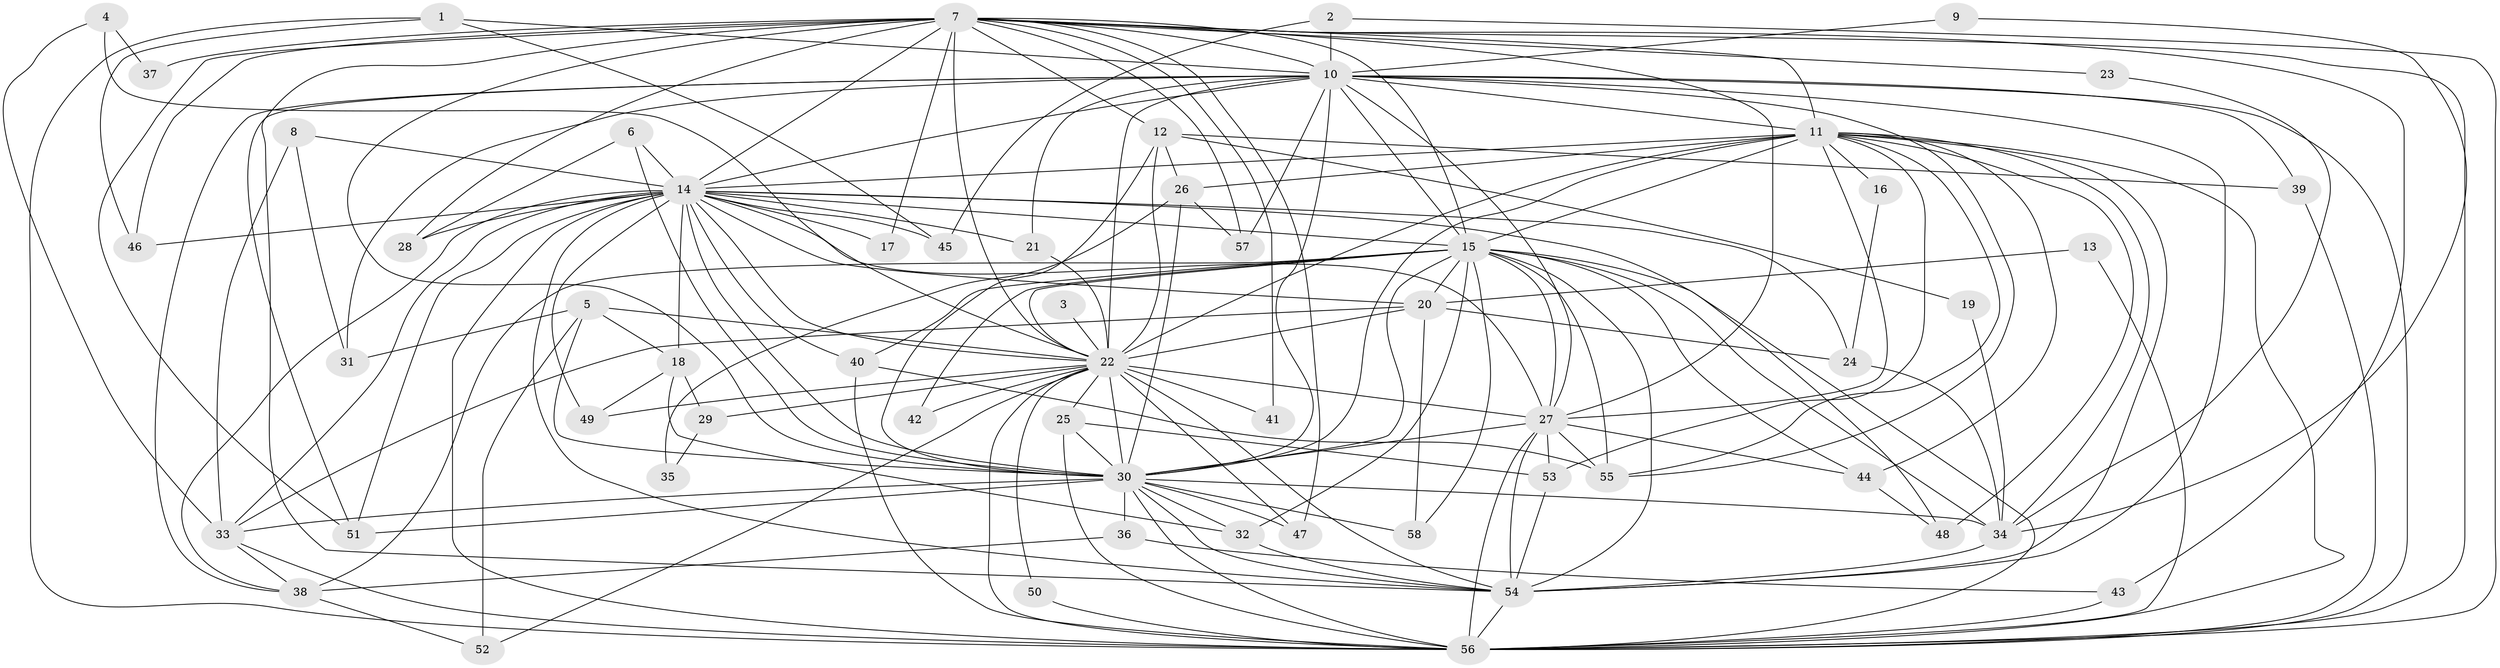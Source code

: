 // original degree distribution, {23: 0.008620689655172414, 13: 0.008620689655172414, 19: 0.017241379310344827, 31: 0.008620689655172414, 17: 0.008620689655172414, 21: 0.017241379310344827, 29: 0.017241379310344827, 4: 0.08620689655172414, 8: 0.017241379310344827, 3: 0.19827586206896552, 2: 0.5517241379310345, 5: 0.02586206896551724, 6: 0.034482758620689655}
// Generated by graph-tools (version 1.1) at 2025/01/03/09/25 03:01:16]
// undirected, 58 vertices, 175 edges
graph export_dot {
graph [start="1"]
  node [color=gray90,style=filled];
  1;
  2;
  3;
  4;
  5;
  6;
  7;
  8;
  9;
  10;
  11;
  12;
  13;
  14;
  15;
  16;
  17;
  18;
  19;
  20;
  21;
  22;
  23;
  24;
  25;
  26;
  27;
  28;
  29;
  30;
  31;
  32;
  33;
  34;
  35;
  36;
  37;
  38;
  39;
  40;
  41;
  42;
  43;
  44;
  45;
  46;
  47;
  48;
  49;
  50;
  51;
  52;
  53;
  54;
  55;
  56;
  57;
  58;
  1 -- 10 [weight=1.0];
  1 -- 45 [weight=1.0];
  1 -- 46 [weight=1.0];
  1 -- 56 [weight=1.0];
  2 -- 10 [weight=1.0];
  2 -- 45 [weight=1.0];
  2 -- 56 [weight=1.0];
  3 -- 22 [weight=1.0];
  4 -- 22 [weight=1.0];
  4 -- 33 [weight=1.0];
  4 -- 37 [weight=1.0];
  5 -- 18 [weight=1.0];
  5 -- 22 [weight=1.0];
  5 -- 30 [weight=1.0];
  5 -- 31 [weight=1.0];
  5 -- 52 [weight=1.0];
  6 -- 14 [weight=1.0];
  6 -- 28 [weight=1.0];
  6 -- 30 [weight=1.0];
  7 -- 10 [weight=1.0];
  7 -- 11 [weight=1.0];
  7 -- 12 [weight=1.0];
  7 -- 14 [weight=1.0];
  7 -- 15 [weight=1.0];
  7 -- 17 [weight=1.0];
  7 -- 22 [weight=1.0];
  7 -- 23 [weight=1.0];
  7 -- 27 [weight=1.0];
  7 -- 28 [weight=1.0];
  7 -- 30 [weight=2.0];
  7 -- 37 [weight=2.0];
  7 -- 41 [weight=1.0];
  7 -- 43 [weight=1.0];
  7 -- 46 [weight=1.0];
  7 -- 47 [weight=1.0];
  7 -- 51 [weight=1.0];
  7 -- 54 [weight=2.0];
  7 -- 56 [weight=1.0];
  7 -- 57 [weight=1.0];
  8 -- 14 [weight=1.0];
  8 -- 31 [weight=1.0];
  8 -- 33 [weight=1.0];
  9 -- 10 [weight=1.0];
  9 -- 34 [weight=1.0];
  10 -- 11 [weight=1.0];
  10 -- 14 [weight=1.0];
  10 -- 15 [weight=1.0];
  10 -- 21 [weight=1.0];
  10 -- 22 [weight=3.0];
  10 -- 27 [weight=1.0];
  10 -- 30 [weight=1.0];
  10 -- 31 [weight=1.0];
  10 -- 38 [weight=1.0];
  10 -- 39 [weight=1.0];
  10 -- 51 [weight=1.0];
  10 -- 54 [weight=1.0];
  10 -- 55 [weight=1.0];
  10 -- 56 [weight=1.0];
  10 -- 57 [weight=1.0];
  11 -- 14 [weight=2.0];
  11 -- 15 [weight=1.0];
  11 -- 16 [weight=1.0];
  11 -- 22 [weight=2.0];
  11 -- 26 [weight=2.0];
  11 -- 27 [weight=1.0];
  11 -- 30 [weight=1.0];
  11 -- 34 [weight=1.0];
  11 -- 44 [weight=1.0];
  11 -- 48 [weight=1.0];
  11 -- 53 [weight=1.0];
  11 -- 54 [weight=1.0];
  11 -- 55 [weight=1.0];
  11 -- 56 [weight=1.0];
  12 -- 19 [weight=1.0];
  12 -- 22 [weight=1.0];
  12 -- 26 [weight=1.0];
  12 -- 30 [weight=1.0];
  12 -- 39 [weight=1.0];
  13 -- 20 [weight=1.0];
  13 -- 56 [weight=1.0];
  14 -- 15 [weight=1.0];
  14 -- 17 [weight=1.0];
  14 -- 18 [weight=1.0];
  14 -- 20 [weight=1.0];
  14 -- 21 [weight=1.0];
  14 -- 22 [weight=1.0];
  14 -- 24 [weight=1.0];
  14 -- 27 [weight=2.0];
  14 -- 28 [weight=1.0];
  14 -- 30 [weight=1.0];
  14 -- 33 [weight=1.0];
  14 -- 38 [weight=1.0];
  14 -- 40 [weight=1.0];
  14 -- 45 [weight=1.0];
  14 -- 46 [weight=1.0];
  14 -- 48 [weight=1.0];
  14 -- 49 [weight=1.0];
  14 -- 51 [weight=1.0];
  14 -- 54 [weight=3.0];
  14 -- 56 [weight=1.0];
  15 -- 20 [weight=1.0];
  15 -- 22 [weight=1.0];
  15 -- 27 [weight=1.0];
  15 -- 30 [weight=2.0];
  15 -- 32 [weight=1.0];
  15 -- 34 [weight=1.0];
  15 -- 38 [weight=1.0];
  15 -- 40 [weight=1.0];
  15 -- 42 [weight=1.0];
  15 -- 44 [weight=1.0];
  15 -- 54 [weight=3.0];
  15 -- 55 [weight=1.0];
  15 -- 56 [weight=1.0];
  15 -- 58 [weight=1.0];
  16 -- 24 [weight=1.0];
  18 -- 29 [weight=1.0];
  18 -- 32 [weight=1.0];
  18 -- 49 [weight=1.0];
  19 -- 34 [weight=1.0];
  20 -- 22 [weight=1.0];
  20 -- 24 [weight=1.0];
  20 -- 33 [weight=1.0];
  20 -- 58 [weight=1.0];
  21 -- 22 [weight=1.0];
  22 -- 25 [weight=1.0];
  22 -- 27 [weight=1.0];
  22 -- 29 [weight=2.0];
  22 -- 30 [weight=3.0];
  22 -- 41 [weight=2.0];
  22 -- 42 [weight=1.0];
  22 -- 47 [weight=1.0];
  22 -- 49 [weight=1.0];
  22 -- 50 [weight=1.0];
  22 -- 52 [weight=1.0];
  22 -- 54 [weight=2.0];
  22 -- 56 [weight=1.0];
  23 -- 34 [weight=1.0];
  24 -- 34 [weight=1.0];
  25 -- 30 [weight=1.0];
  25 -- 53 [weight=1.0];
  25 -- 56 [weight=1.0];
  26 -- 30 [weight=1.0];
  26 -- 35 [weight=1.0];
  26 -- 57 [weight=1.0];
  27 -- 30 [weight=1.0];
  27 -- 44 [weight=1.0];
  27 -- 53 [weight=1.0];
  27 -- 54 [weight=1.0];
  27 -- 55 [weight=1.0];
  27 -- 56 [weight=1.0];
  29 -- 35 [weight=1.0];
  30 -- 32 [weight=2.0];
  30 -- 33 [weight=2.0];
  30 -- 34 [weight=1.0];
  30 -- 36 [weight=2.0];
  30 -- 47 [weight=1.0];
  30 -- 51 [weight=1.0];
  30 -- 54 [weight=1.0];
  30 -- 56 [weight=2.0];
  30 -- 58 [weight=1.0];
  32 -- 54 [weight=1.0];
  33 -- 38 [weight=1.0];
  33 -- 56 [weight=1.0];
  34 -- 54 [weight=1.0];
  36 -- 38 [weight=1.0];
  36 -- 43 [weight=1.0];
  38 -- 52 [weight=1.0];
  39 -- 56 [weight=1.0];
  40 -- 55 [weight=1.0];
  40 -- 56 [weight=1.0];
  43 -- 56 [weight=1.0];
  44 -- 48 [weight=1.0];
  50 -- 56 [weight=1.0];
  53 -- 54 [weight=1.0];
  54 -- 56 [weight=1.0];
}
